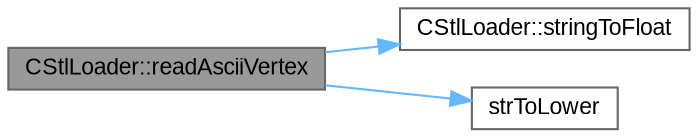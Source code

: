 digraph "CStlLoader::readAsciiVertex"
{
 // LATEX_PDF_SIZE
  bgcolor="transparent";
  edge [fontname=Arial,fontsize=11,labelfontname=Arial,labelfontsize=11];
  node [fontname=Arial,fontsize=11,shape=box,height=0.2,width=0.4];
  rankdir="LR";
  Node1 [id="Node000001",label="CStlLoader::readAsciiVertex",height=0.2,width=0.4,color="gray40", fillcolor="grey60", style="filled", fontcolor="black",tooltip="Reads a vertex from an ASCII STL file."];
  Node1 -> Node2 [id="edge1_Node000001_Node000002",color="steelblue1",style="solid",tooltip=" "];
  Node2 [id="Node000002",label="CStlLoader::stringToFloat",height=0.2,width=0.4,color="grey40", fillcolor="white", style="filled",URL="$class_c_stl_loader.html#a62363527d7de7db3cbc28f09850c43ae",tooltip="Converts a string to a floating-point number."];
  Node1 -> Node3 [id="edge2_Node000001_Node000003",color="steelblue1",style="solid",tooltip=" "];
  Node3 [id="Node000003",label="strToLower",height=0.2,width=0.4,color="grey40", fillcolor="white", style="filled",URL="$common_8h.html#a95169468f308e9c662db968dd9a7833d",tooltip="Converts a container of characters to lowercase."];
}
